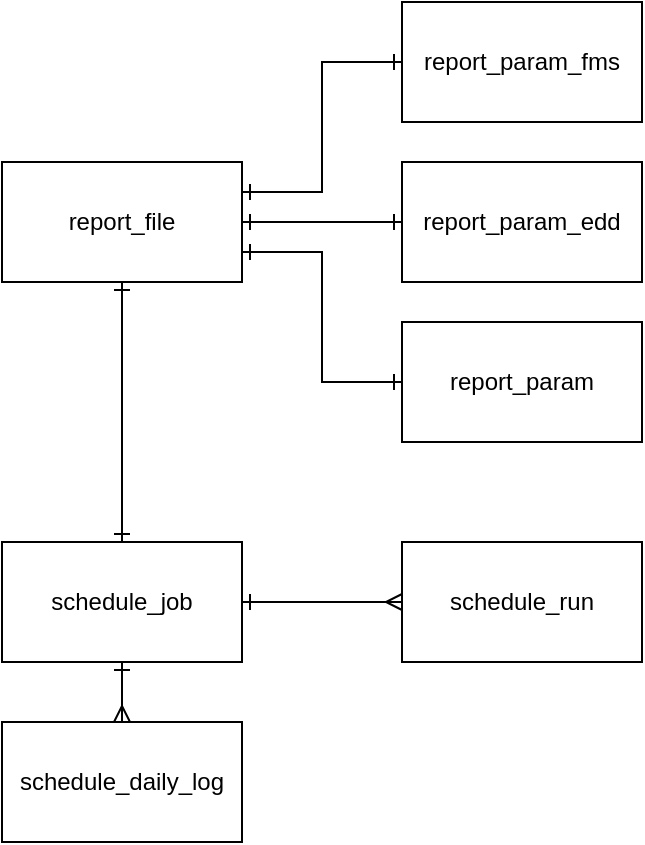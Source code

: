 <mxfile version="10.6.7" type="github"><diagram id="0LieRrYY-yPYZG57MRpd" name="Page-1"><mxGraphModel dx="738" dy="1746" grid="1" gridSize="10" guides="1" tooltips="1" connect="1" arrows="1" fold="1" page="1" pageScale="1" pageWidth="827" pageHeight="1169" math="0" shadow="0"><root><mxCell id="0"/><mxCell id="1" parent="0"/><mxCell id="EJ6gFSI1z6Nyd2fJE0qY-7" style="edgeStyle=orthogonalEdgeStyle;rounded=0;orthogonalLoop=1;jettySize=auto;html=1;entryX=0.5;entryY=0;entryDx=0;entryDy=0;endArrow=ERone;endFill=0;startArrow=ERone;startFill=0;" parent="1" source="EJ6gFSI1z6Nyd2fJE0qY-1" target="EJ6gFSI1z6Nyd2fJE0qY-2" edge="1"><mxGeometry relative="1" as="geometry"/></mxCell><mxCell id="EJ6gFSI1z6Nyd2fJE0qY-18" value="" style="edgeStyle=orthogonalEdgeStyle;rounded=0;orthogonalLoop=1;jettySize=auto;html=1;startArrow=ERone;startFill=0;endArrow=ERone;endFill=0;" parent="1" source="EJ6gFSI1z6Nyd2fJE0qY-1" target="EJ6gFSI1z6Nyd2fJE0qY-17" edge="1"><mxGeometry relative="1" as="geometry"/></mxCell><mxCell id="EJ6gFSI1z6Nyd2fJE0qY-21" style="edgeStyle=orthogonalEdgeStyle;rounded=0;orthogonalLoop=1;jettySize=auto;html=1;exitX=1;exitY=0.75;exitDx=0;exitDy=0;entryX=0;entryY=0.5;entryDx=0;entryDy=0;startArrow=ERone;startFill=0;endArrow=ERone;endFill=0;" parent="1" source="EJ6gFSI1z6Nyd2fJE0qY-1" target="EJ6gFSI1z6Nyd2fJE0qY-20" edge="1"><mxGeometry relative="1" as="geometry"/></mxCell><mxCell id="EJ6gFSI1z6Nyd2fJE0qY-22" style="edgeStyle=orthogonalEdgeStyle;rounded=0;orthogonalLoop=1;jettySize=auto;html=1;exitX=1;exitY=0.25;exitDx=0;exitDy=0;entryX=0;entryY=0.5;entryDx=0;entryDy=0;startArrow=ERone;startFill=0;endArrow=ERone;endFill=0;" parent="1" source="EJ6gFSI1z6Nyd2fJE0qY-1" target="EJ6gFSI1z6Nyd2fJE0qY-13" edge="1"><mxGeometry relative="1" as="geometry"/></mxCell><mxCell id="EJ6gFSI1z6Nyd2fJE0qY-1" value="report_file" style="rounded=0;whiteSpace=wrap;html=1;" parent="1" vertex="1"><mxGeometry x="75" y="30" width="120" height="60" as="geometry"/></mxCell><mxCell id="EJ6gFSI1z6Nyd2fJE0qY-17" value="report_param_edd" style="rounded=0;whiteSpace=wrap;html=1;" parent="1" vertex="1"><mxGeometry x="275" y="30" width="120" height="60" as="geometry"/></mxCell><mxCell id="EJ6gFSI1z6Nyd2fJE0qY-5" style="edgeStyle=orthogonalEdgeStyle;rounded=0;orthogonalLoop=1;jettySize=auto;html=1;endArrow=ERmany;endFill=0;startArrow=ERone;startFill=0;" parent="1" source="EJ6gFSI1z6Nyd2fJE0qY-2" target="EJ6gFSI1z6Nyd2fJE0qY-3" edge="1"><mxGeometry relative="1" as="geometry"/></mxCell><mxCell id="EJ6gFSI1z6Nyd2fJE0qY-6" style="edgeStyle=orthogonalEdgeStyle;rounded=0;orthogonalLoop=1;jettySize=auto;html=1;entryX=0.5;entryY=0;entryDx=0;entryDy=0;endArrow=ERmany;endFill=0;startArrow=ERone;startFill=0;" parent="1" source="EJ6gFSI1z6Nyd2fJE0qY-2" target="EJ6gFSI1z6Nyd2fJE0qY-4" edge="1"><mxGeometry relative="1" as="geometry"/></mxCell><mxCell id="EJ6gFSI1z6Nyd2fJE0qY-2" value="schedule_job" style="rounded=0;whiteSpace=wrap;html=1;" parent="1" vertex="1"><mxGeometry x="75" y="220" width="120" height="60" as="geometry"/></mxCell><mxCell id="EJ6gFSI1z6Nyd2fJE0qY-3" value="schedule_run" style="rounded=0;whiteSpace=wrap;html=1;" parent="1" vertex="1"><mxGeometry x="275" y="220" width="120" height="60" as="geometry"/></mxCell><mxCell id="EJ6gFSI1z6Nyd2fJE0qY-4" value="schedule_daily_log" style="rounded=0;whiteSpace=wrap;html=1;" parent="1" vertex="1"><mxGeometry x="75" y="310" width="120" height="60" as="geometry"/></mxCell><mxCell id="EJ6gFSI1z6Nyd2fJE0qY-13" value="report_param_fms" style="rounded=0;whiteSpace=wrap;html=1;" parent="1" vertex="1"><mxGeometry x="275" y="-50" width="120" height="60" as="geometry"/></mxCell><mxCell id="EJ6gFSI1z6Nyd2fJE0qY-20" value="report_param&lt;br&gt;" style="rounded=0;whiteSpace=wrap;html=1;" parent="1" vertex="1"><mxGeometry x="275" y="110" width="120" height="60" as="geometry"/></mxCell></root></mxGraphModel></diagram></mxfile>